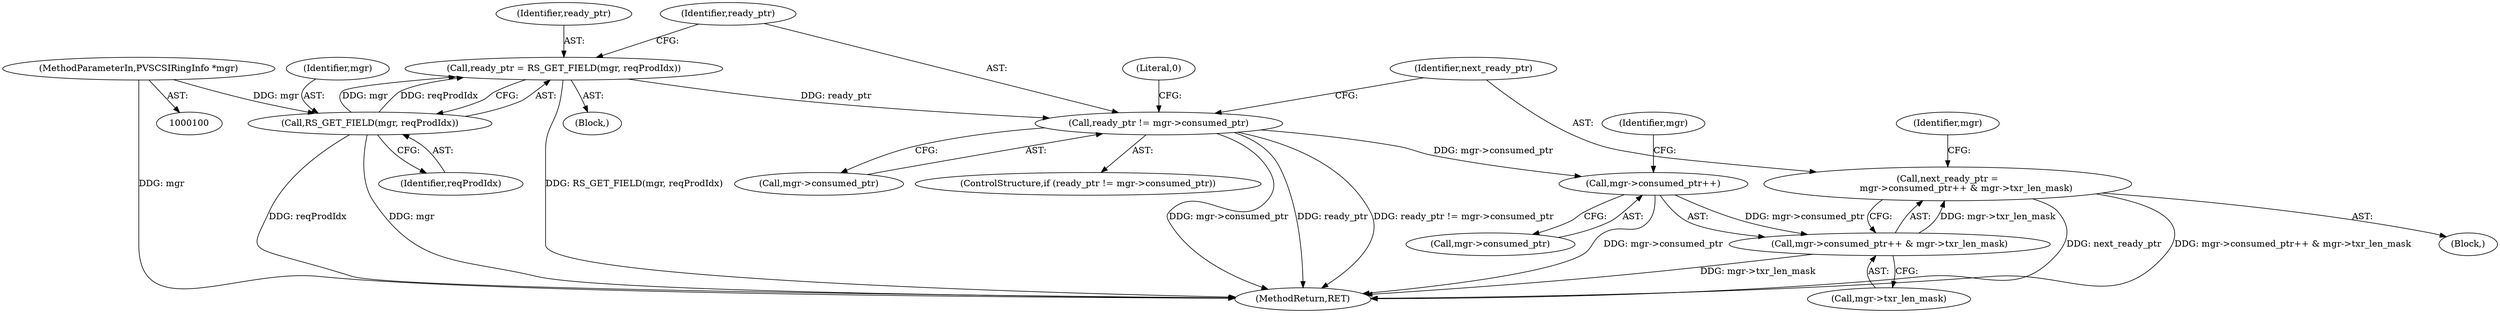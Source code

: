 digraph "0_qemu_d251157ac1928191af851d199a9ff255d330bec9@API" {
"1000117" [label="(Call,next_ready_ptr =\n             mgr->consumed_ptr++ & mgr->txr_len_mask)"];
"1000119" [label="(Call,mgr->consumed_ptr++ & mgr->txr_len_mask)"];
"1000120" [label="(Call,mgr->consumed_ptr++)"];
"1000110" [label="(Call,ready_ptr != mgr->consumed_ptr)"];
"1000104" [label="(Call,ready_ptr = RS_GET_FIELD(mgr, reqProdIdx))"];
"1000106" [label="(Call,RS_GET_FIELD(mgr, reqProdIdx))"];
"1000101" [label="(MethodParameterIn,PVSCSIRingInfo *mgr)"];
"1000101" [label="(MethodParameterIn,PVSCSIRingInfo *mgr)"];
"1000141" [label="(Literal,0)"];
"1000117" [label="(Call,next_ready_ptr =\n             mgr->consumed_ptr++ & mgr->txr_len_mask)"];
"1000119" [label="(Call,mgr->consumed_ptr++ & mgr->txr_len_mask)"];
"1000142" [label="(MethodReturn,RET)"];
"1000105" [label="(Identifier,ready_ptr)"];
"1000110" [label="(Call,ready_ptr != mgr->consumed_ptr)"];
"1000108" [label="(Identifier,reqProdIdx)"];
"1000115" [label="(Block,)"];
"1000118" [label="(Identifier,next_ready_ptr)"];
"1000111" [label="(Identifier,ready_ptr)"];
"1000106" [label="(Call,RS_GET_FIELD(mgr, reqProdIdx))"];
"1000112" [label="(Call,mgr->consumed_ptr)"];
"1000131" [label="(Identifier,mgr)"];
"1000107" [label="(Identifier,mgr)"];
"1000104" [label="(Call,ready_ptr = RS_GET_FIELD(mgr, reqProdIdx))"];
"1000102" [label="(Block,)"];
"1000125" [label="(Identifier,mgr)"];
"1000120" [label="(Call,mgr->consumed_ptr++)"];
"1000121" [label="(Call,mgr->consumed_ptr)"];
"1000109" [label="(ControlStructure,if (ready_ptr != mgr->consumed_ptr))"];
"1000124" [label="(Call,mgr->txr_len_mask)"];
"1000117" -> "1000115"  [label="AST: "];
"1000117" -> "1000119"  [label="CFG: "];
"1000118" -> "1000117"  [label="AST: "];
"1000119" -> "1000117"  [label="AST: "];
"1000131" -> "1000117"  [label="CFG: "];
"1000117" -> "1000142"  [label="DDG: next_ready_ptr"];
"1000117" -> "1000142"  [label="DDG: mgr->consumed_ptr++ & mgr->txr_len_mask"];
"1000119" -> "1000117"  [label="DDG: mgr->txr_len_mask"];
"1000119" -> "1000124"  [label="CFG: "];
"1000120" -> "1000119"  [label="AST: "];
"1000124" -> "1000119"  [label="AST: "];
"1000119" -> "1000142"  [label="DDG: mgr->txr_len_mask"];
"1000120" -> "1000119"  [label="DDG: mgr->consumed_ptr"];
"1000120" -> "1000121"  [label="CFG: "];
"1000121" -> "1000120"  [label="AST: "];
"1000125" -> "1000120"  [label="CFG: "];
"1000120" -> "1000142"  [label="DDG: mgr->consumed_ptr"];
"1000110" -> "1000120"  [label="DDG: mgr->consumed_ptr"];
"1000110" -> "1000109"  [label="AST: "];
"1000110" -> "1000112"  [label="CFG: "];
"1000111" -> "1000110"  [label="AST: "];
"1000112" -> "1000110"  [label="AST: "];
"1000118" -> "1000110"  [label="CFG: "];
"1000141" -> "1000110"  [label="CFG: "];
"1000110" -> "1000142"  [label="DDG: mgr->consumed_ptr"];
"1000110" -> "1000142"  [label="DDG: ready_ptr"];
"1000110" -> "1000142"  [label="DDG: ready_ptr != mgr->consumed_ptr"];
"1000104" -> "1000110"  [label="DDG: ready_ptr"];
"1000104" -> "1000102"  [label="AST: "];
"1000104" -> "1000106"  [label="CFG: "];
"1000105" -> "1000104"  [label="AST: "];
"1000106" -> "1000104"  [label="AST: "];
"1000111" -> "1000104"  [label="CFG: "];
"1000104" -> "1000142"  [label="DDG: RS_GET_FIELD(mgr, reqProdIdx)"];
"1000106" -> "1000104"  [label="DDG: mgr"];
"1000106" -> "1000104"  [label="DDG: reqProdIdx"];
"1000106" -> "1000108"  [label="CFG: "];
"1000107" -> "1000106"  [label="AST: "];
"1000108" -> "1000106"  [label="AST: "];
"1000106" -> "1000142"  [label="DDG: reqProdIdx"];
"1000106" -> "1000142"  [label="DDG: mgr"];
"1000101" -> "1000106"  [label="DDG: mgr"];
"1000101" -> "1000100"  [label="AST: "];
"1000101" -> "1000142"  [label="DDG: mgr"];
}
